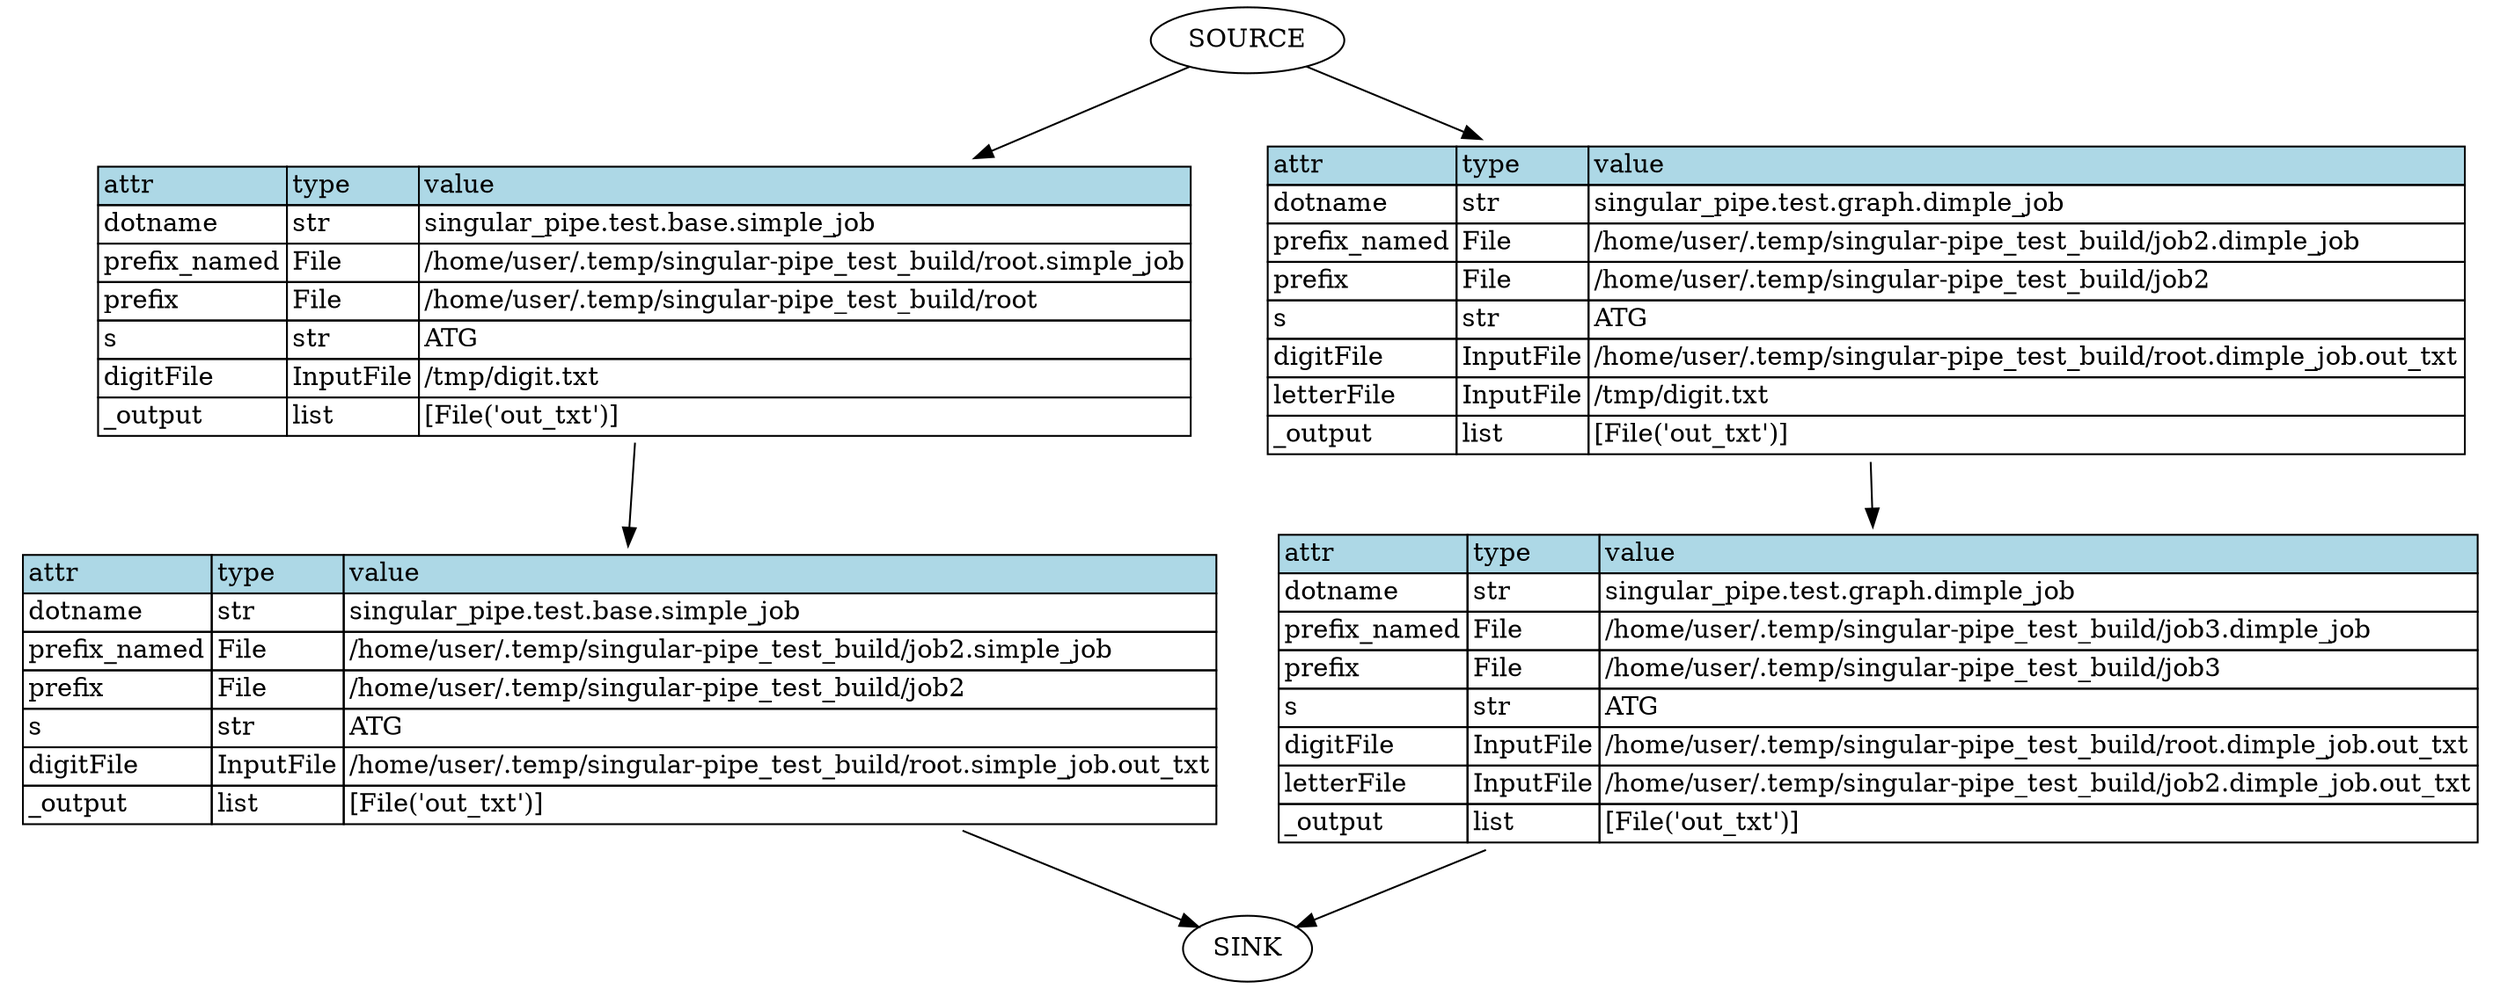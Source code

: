 strict digraph G {
	rankdir=TB
	"/home/user/.temp/singular-pipe_test_build/job2.simple_job" -> SINK
	"/home/user/.temp/singular-pipe_test_build/job2.simple_job" [label=<		
	<TABLE BORDER="0" CELLBORDER="1" CELLSPACING="0">
	  <TR>
	    <TD ALIGN="LEFT" BGCOLOR="lightblue">attr</TD>
	    <TD ALIGN="LEFT" BGCOLOR="lightblue">type</TD>
	    <TD ALIGN="LEFT" BGCOLOR="lightblue">value</TD>
	  </TR>

	  
	  	
		  <TR>
		  	<TD ALIGN="LEFT">dotname</TD>
		  	<TD ALIGN="LEFT">str</TD>
		    <TD ALIGN="LEFT">singular_pipe.test.base.simple_job</TD>
		  </TR>
	    
		  <TR>
		  	<TD ALIGN="LEFT">prefix_named</TD>
		  	<TD ALIGN="LEFT">File</TD>
		    <TD ALIGN="LEFT">/home/user/.temp/singular-pipe_test_build/job2.simple_job</TD>
		  </TR>
	    
		  <TR>
		  	<TD ALIGN="LEFT">prefix</TD>
		  	<TD ALIGN="LEFT">File</TD>
		    <TD ALIGN="LEFT">/home/user/.temp/singular-pipe_test_build/job2</TD>
		  </TR>
	    
		  <TR>
		  	<TD ALIGN="LEFT">s</TD>
		  	<TD ALIGN="LEFT">str</TD>
		    <TD ALIGN="LEFT">ATG</TD>
		  </TR>
	    
		  <TR>
		  	<TD ALIGN="LEFT">digitFile</TD>
		  	<TD ALIGN="LEFT">InputFile</TD>
		    <TD ALIGN="LEFT">/home/user/.temp/singular-pipe_test_build/root.simple_job.out_txt</TD>
		  </TR>
	    
		  <TR>
		  	<TD ALIGN="LEFT">_output</TD>
		  	<TD ALIGN="LEFT">list</TD>
		    <TD ALIGN="LEFT">[File('out_txt')]</TD>
		  </TR>
	    
	</TABLE>
	> shape=plaintext]
	"/home/user/.temp/singular-pipe_test_build/root.simple_job" -> "/home/user/.temp/singular-pipe_test_build/job2.simple_job"
	"/home/user/.temp/singular-pipe_test_build/job2.simple_job" [label=<		
	<TABLE BORDER="0" CELLBORDER="1" CELLSPACING="0">
	  <TR>
	    <TD ALIGN="LEFT" BGCOLOR="lightblue">attr</TD>
	    <TD ALIGN="LEFT" BGCOLOR="lightblue">type</TD>
	    <TD ALIGN="LEFT" BGCOLOR="lightblue">value</TD>
	  </TR>

	  
	  	
		  <TR>
		  	<TD ALIGN="LEFT">dotname</TD>
		  	<TD ALIGN="LEFT">str</TD>
		    <TD ALIGN="LEFT">singular_pipe.test.base.simple_job</TD>
		  </TR>
	    
		  <TR>
		  	<TD ALIGN="LEFT">prefix_named</TD>
		  	<TD ALIGN="LEFT">File</TD>
		    <TD ALIGN="LEFT">/home/user/.temp/singular-pipe_test_build/job2.simple_job</TD>
		  </TR>
	    
		  <TR>
		  	<TD ALIGN="LEFT">prefix</TD>
		  	<TD ALIGN="LEFT">File</TD>
		    <TD ALIGN="LEFT">/home/user/.temp/singular-pipe_test_build/job2</TD>
		  </TR>
	    
		  <TR>
		  	<TD ALIGN="LEFT">s</TD>
		  	<TD ALIGN="LEFT">str</TD>
		    <TD ALIGN="LEFT">ATG</TD>
		  </TR>
	    
		  <TR>
		  	<TD ALIGN="LEFT">digitFile</TD>
		  	<TD ALIGN="LEFT">InputFile</TD>
		    <TD ALIGN="LEFT">/home/user/.temp/singular-pipe_test_build/root.simple_job.out_txt</TD>
		  </TR>
	    
		  <TR>
		  	<TD ALIGN="LEFT">_output</TD>
		  	<TD ALIGN="LEFT">list</TD>
		    <TD ALIGN="LEFT">[File('out_txt')]</TD>
		  </TR>
	    
	</TABLE>
	> shape=plaintext]
	"/home/user/.temp/singular-pipe_test_build/root.simple_job" [label=<		
	<TABLE BORDER="0" CELLBORDER="1" CELLSPACING="0">
	  <TR>
	    <TD ALIGN="LEFT" BGCOLOR="lightblue">attr</TD>
	    <TD ALIGN="LEFT" BGCOLOR="lightblue">type</TD>
	    <TD ALIGN="LEFT" BGCOLOR="lightblue">value</TD>
	  </TR>

	  
	  	
		  <TR>
		  	<TD ALIGN="LEFT">dotname</TD>
		  	<TD ALIGN="LEFT">str</TD>
		    <TD ALIGN="LEFT">singular_pipe.test.base.simple_job</TD>
		  </TR>
	    
		  <TR>
		  	<TD ALIGN="LEFT">prefix_named</TD>
		  	<TD ALIGN="LEFT">File</TD>
		    <TD ALIGN="LEFT">/home/user/.temp/singular-pipe_test_build/root.simple_job</TD>
		  </TR>
	    
		  <TR>
		  	<TD ALIGN="LEFT">prefix</TD>
		  	<TD ALIGN="LEFT">File</TD>
		    <TD ALIGN="LEFT">/home/user/.temp/singular-pipe_test_build/root</TD>
		  </TR>
	    
		  <TR>
		  	<TD ALIGN="LEFT">s</TD>
		  	<TD ALIGN="LEFT">str</TD>
		    <TD ALIGN="LEFT">ATG</TD>
		  </TR>
	    
		  <TR>
		  	<TD ALIGN="LEFT">digitFile</TD>
		  	<TD ALIGN="LEFT">InputFile</TD>
		    <TD ALIGN="LEFT">/tmp/digit.txt</TD>
		  </TR>
	    
		  <TR>
		  	<TD ALIGN="LEFT">_output</TD>
		  	<TD ALIGN="LEFT">list</TD>
		    <TD ALIGN="LEFT">[File('out_txt')]</TD>
		  </TR>
	    
	</TABLE>
	> shape=plaintext]
	SOURCE -> "/home/user/.temp/singular-pipe_test_build/root.simple_job"
	"/home/user/.temp/singular-pipe_test_build/job3.dimple_job" -> SINK
	"/home/user/.temp/singular-pipe_test_build/job3.dimple_job" [label=<		
	<TABLE BORDER="0" CELLBORDER="1" CELLSPACING="0">
	  <TR>
	    <TD ALIGN="LEFT" BGCOLOR="lightblue">attr</TD>
	    <TD ALIGN="LEFT" BGCOLOR="lightblue">type</TD>
	    <TD ALIGN="LEFT" BGCOLOR="lightblue">value</TD>
	  </TR>

	  
	  	
		  <TR>
		  	<TD ALIGN="LEFT">dotname</TD>
		  	<TD ALIGN="LEFT">str</TD>
		    <TD ALIGN="LEFT">singular_pipe.test.graph.dimple_job</TD>
		  </TR>
	    
		  <TR>
		  	<TD ALIGN="LEFT">prefix_named</TD>
		  	<TD ALIGN="LEFT">File</TD>
		    <TD ALIGN="LEFT">/home/user/.temp/singular-pipe_test_build/job3.dimple_job</TD>
		  </TR>
	    
		  <TR>
		  	<TD ALIGN="LEFT">prefix</TD>
		  	<TD ALIGN="LEFT">File</TD>
		    <TD ALIGN="LEFT">/home/user/.temp/singular-pipe_test_build/job3</TD>
		  </TR>
	    
		  <TR>
		  	<TD ALIGN="LEFT">s</TD>
		  	<TD ALIGN="LEFT">str</TD>
		    <TD ALIGN="LEFT">ATG</TD>
		  </TR>
	    
		  <TR>
		  	<TD ALIGN="LEFT">digitFile</TD>
		  	<TD ALIGN="LEFT">InputFile</TD>
		    <TD ALIGN="LEFT">/home/user/.temp/singular-pipe_test_build/root.dimple_job.out_txt</TD>
		  </TR>
	    
		  <TR>
		  	<TD ALIGN="LEFT">letterFile</TD>
		  	<TD ALIGN="LEFT">InputFile</TD>
		    <TD ALIGN="LEFT">/home/user/.temp/singular-pipe_test_build/job2.dimple_job.out_txt</TD>
		  </TR>
	    
		  <TR>
		  	<TD ALIGN="LEFT">_output</TD>
		  	<TD ALIGN="LEFT">list</TD>
		    <TD ALIGN="LEFT">[File('out_txt')]</TD>
		  </TR>
	    
	</TABLE>
	> shape=plaintext]
	"/home/user/.temp/singular-pipe_test_build/job2.dimple_job" -> "/home/user/.temp/singular-pipe_test_build/job3.dimple_job"
	"/home/user/.temp/singular-pipe_test_build/job3.dimple_job" [label=<		
	<TABLE BORDER="0" CELLBORDER="1" CELLSPACING="0">
	  <TR>
	    <TD ALIGN="LEFT" BGCOLOR="lightblue">attr</TD>
	    <TD ALIGN="LEFT" BGCOLOR="lightblue">type</TD>
	    <TD ALIGN="LEFT" BGCOLOR="lightblue">value</TD>
	  </TR>

	  
	  	
		  <TR>
		  	<TD ALIGN="LEFT">dotname</TD>
		  	<TD ALIGN="LEFT">str</TD>
		    <TD ALIGN="LEFT">singular_pipe.test.graph.dimple_job</TD>
		  </TR>
	    
		  <TR>
		  	<TD ALIGN="LEFT">prefix_named</TD>
		  	<TD ALIGN="LEFT">File</TD>
		    <TD ALIGN="LEFT">/home/user/.temp/singular-pipe_test_build/job3.dimple_job</TD>
		  </TR>
	    
		  <TR>
		  	<TD ALIGN="LEFT">prefix</TD>
		  	<TD ALIGN="LEFT">File</TD>
		    <TD ALIGN="LEFT">/home/user/.temp/singular-pipe_test_build/job3</TD>
		  </TR>
	    
		  <TR>
		  	<TD ALIGN="LEFT">s</TD>
		  	<TD ALIGN="LEFT">str</TD>
		    <TD ALIGN="LEFT">ATG</TD>
		  </TR>
	    
		  <TR>
		  	<TD ALIGN="LEFT">digitFile</TD>
		  	<TD ALIGN="LEFT">InputFile</TD>
		    <TD ALIGN="LEFT">/home/user/.temp/singular-pipe_test_build/root.dimple_job.out_txt</TD>
		  </TR>
	    
		  <TR>
		  	<TD ALIGN="LEFT">letterFile</TD>
		  	<TD ALIGN="LEFT">InputFile</TD>
		    <TD ALIGN="LEFT">/home/user/.temp/singular-pipe_test_build/job2.dimple_job.out_txt</TD>
		  </TR>
	    
		  <TR>
		  	<TD ALIGN="LEFT">_output</TD>
		  	<TD ALIGN="LEFT">list</TD>
		    <TD ALIGN="LEFT">[File('out_txt')]</TD>
		  </TR>
	    
	</TABLE>
	> shape=plaintext]
	"/home/user/.temp/singular-pipe_test_build/job2.dimple_job" [label=<		
	<TABLE BORDER="0" CELLBORDER="1" CELLSPACING="0">
	  <TR>
	    <TD ALIGN="LEFT" BGCOLOR="lightblue">attr</TD>
	    <TD ALIGN="LEFT" BGCOLOR="lightblue">type</TD>
	    <TD ALIGN="LEFT" BGCOLOR="lightblue">value</TD>
	  </TR>

	  
	  	
		  <TR>
		  	<TD ALIGN="LEFT">dotname</TD>
		  	<TD ALIGN="LEFT">str</TD>
		    <TD ALIGN="LEFT">singular_pipe.test.graph.dimple_job</TD>
		  </TR>
	    
		  <TR>
		  	<TD ALIGN="LEFT">prefix_named</TD>
		  	<TD ALIGN="LEFT">File</TD>
		    <TD ALIGN="LEFT">/home/user/.temp/singular-pipe_test_build/job2.dimple_job</TD>
		  </TR>
	    
		  <TR>
		  	<TD ALIGN="LEFT">prefix</TD>
		  	<TD ALIGN="LEFT">File</TD>
		    <TD ALIGN="LEFT">/home/user/.temp/singular-pipe_test_build/job2</TD>
		  </TR>
	    
		  <TR>
		  	<TD ALIGN="LEFT">s</TD>
		  	<TD ALIGN="LEFT">str</TD>
		    <TD ALIGN="LEFT">ATG</TD>
		  </TR>
	    
		  <TR>
		  	<TD ALIGN="LEFT">digitFile</TD>
		  	<TD ALIGN="LEFT">InputFile</TD>
		    <TD ALIGN="LEFT">/home/user/.temp/singular-pipe_test_build/root.dimple_job.out_txt</TD>
		  </TR>
	    
		  <TR>
		  	<TD ALIGN="LEFT">letterFile</TD>
		  	<TD ALIGN="LEFT">InputFile</TD>
		    <TD ALIGN="LEFT">/tmp/digit.txt</TD>
		  </TR>
	    
		  <TR>
		  	<TD ALIGN="LEFT">_output</TD>
		  	<TD ALIGN="LEFT">list</TD>
		    <TD ALIGN="LEFT">[File('out_txt')]</TD>
		  </TR>
	    
	</TABLE>
	> shape=plaintext]
	SOURCE -> "/home/user/.temp/singular-pipe_test_build/job2.dimple_job"
}
